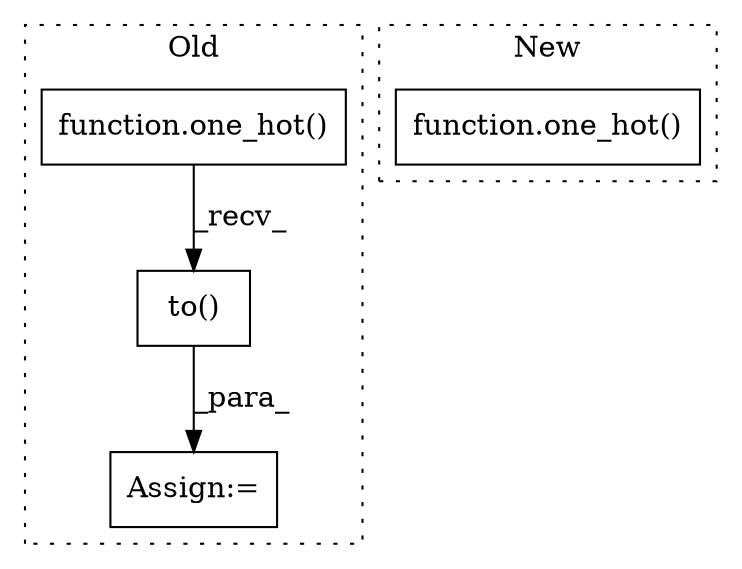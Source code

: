digraph G {
subgraph cluster0 {
1 [label="to()" a="75" s="3852,3877" l="19,1" shape="box"];
3 [label="Assign:=" a="68" s="3849" l="3" shape="box"];
4 [label="function.one_hot()" a="75" s="3852,3866" l="8,1" shape="box"];
label = "Old";
style="dotted";
}
subgraph cluster1 {
2 [label="function.one_hot()" a="75" s="4751,4785" l="8,1" shape="box"];
label = "New";
style="dotted";
}
1 -> 3 [label="_para_"];
4 -> 1 [label="_recv_"];
}